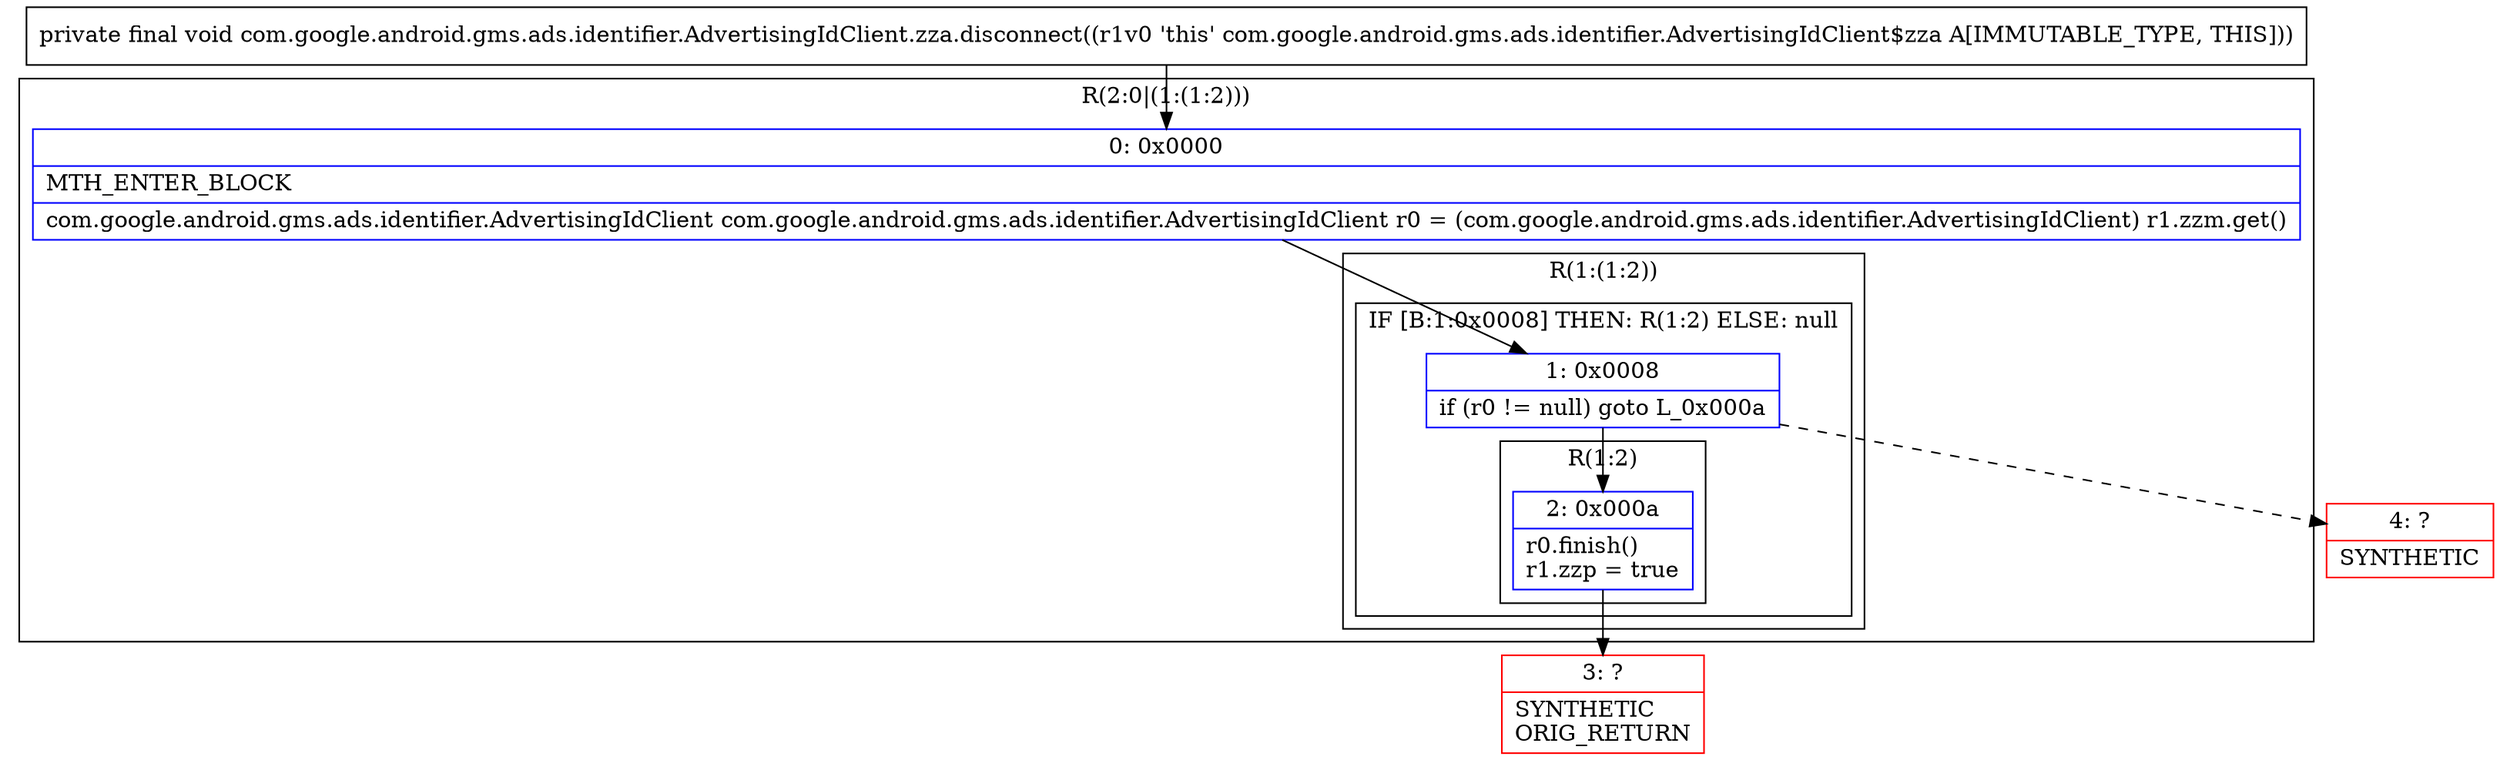 digraph "CFG forcom.google.android.gms.ads.identifier.AdvertisingIdClient.zza.disconnect()V" {
subgraph cluster_Region_57270050 {
label = "R(2:0|(1:(1:2)))";
node [shape=record,color=blue];
Node_0 [shape=record,label="{0\:\ 0x0000|MTH_ENTER_BLOCK\l|com.google.android.gms.ads.identifier.AdvertisingIdClient com.google.android.gms.ads.identifier.AdvertisingIdClient r0 = (com.google.android.gms.ads.identifier.AdvertisingIdClient) r1.zzm.get()\l}"];
subgraph cluster_Region_587562658 {
label = "R(1:(1:2))";
node [shape=record,color=blue];
subgraph cluster_IfRegion_581917781 {
label = "IF [B:1:0x0008] THEN: R(1:2) ELSE: null";
node [shape=record,color=blue];
Node_1 [shape=record,label="{1\:\ 0x0008|if (r0 != null) goto L_0x000a\l}"];
subgraph cluster_Region_140822909 {
label = "R(1:2)";
node [shape=record,color=blue];
Node_2 [shape=record,label="{2\:\ 0x000a|r0.finish()\lr1.zzp = true\l}"];
}
}
}
}
Node_3 [shape=record,color=red,label="{3\:\ ?|SYNTHETIC\lORIG_RETURN\l}"];
Node_4 [shape=record,color=red,label="{4\:\ ?|SYNTHETIC\l}"];
MethodNode[shape=record,label="{private final void com.google.android.gms.ads.identifier.AdvertisingIdClient.zza.disconnect((r1v0 'this' com.google.android.gms.ads.identifier.AdvertisingIdClient$zza A[IMMUTABLE_TYPE, THIS])) }"];
MethodNode -> Node_0;
Node_0 -> Node_1;
Node_1 -> Node_2;
Node_1 -> Node_4[style=dashed];
Node_2 -> Node_3;
}

